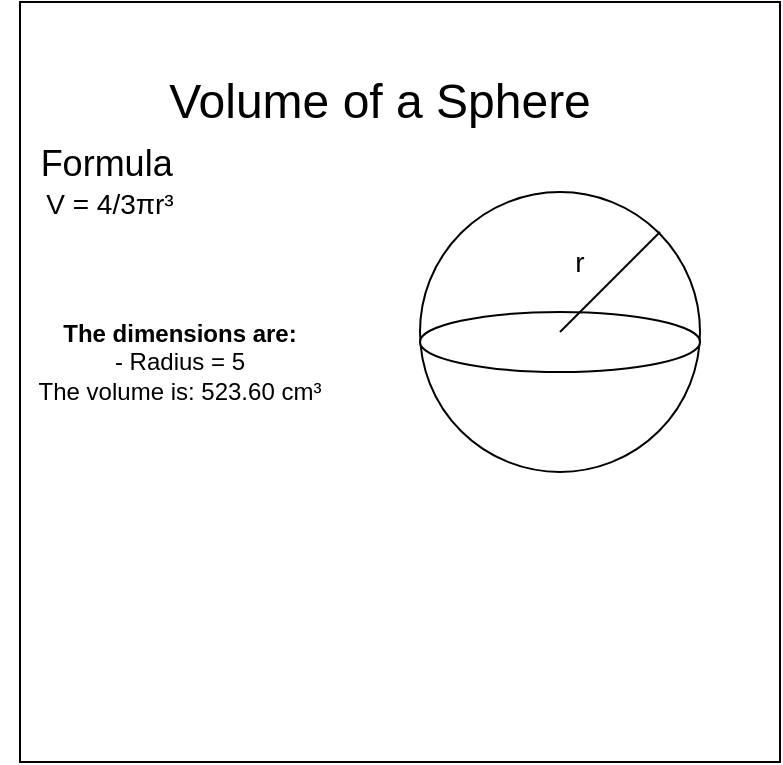<mxfile>
    <diagram id="z8iV_rXWGkDA2myCxf8j" name="Page-1">
        <mxGraphModel dx="594" dy="529" grid="1" gridSize="10" guides="1" tooltips="1" connect="1" arrows="1" fold="1" page="1" pageScale="1" pageWidth="827" pageHeight="1169" math="0" shadow="0">
            <root>
                <mxCell id="0"/>
                <mxCell id="1" parent="0"/>
                <mxCell id="2" value="" style="whiteSpace=wrap;html=1;aspect=fixed;" vertex="1" parent="1">
                    <mxGeometry x="50" y="5" width="380" height="380" as="geometry"/>
                </mxCell>
                <mxCell id="3" value="&lt;font style=&quot;font-size: 24px&quot;&gt;Volume of a Sphere&lt;/font&gt;" style="text;html=1;strokeColor=none;fillColor=none;align=center;verticalAlign=middle;whiteSpace=wrap;rounded=0;" vertex="1" parent="1">
                    <mxGeometry x="80" y="40" width="300" height="30" as="geometry"/>
                </mxCell>
                <mxCell id="4" value="&lt;font style=&quot;font-size: 18px&quot;&gt;Formula&lt;/font&gt;&amp;nbsp;&lt;br&gt;&lt;font style=&quot;font-size: 14px&quot;&gt;V = 4/3πr³&lt;/font&gt;" style="text;html=1;strokeColor=none;fillColor=none;align=center;verticalAlign=middle;whiteSpace=wrap;rounded=0;" vertex="1" parent="1">
                    <mxGeometry x="40" y="80" width="110" height="30" as="geometry"/>
                </mxCell>
                <mxCell id="5" value="&lt;div&gt;&lt;b&gt;The dimensions are:&lt;/b&gt;&lt;/div&gt;&lt;div&gt;- Radius = 5&lt;/div&gt;&lt;div&gt;The volume is: 523.60 cm³&lt;/div&gt;" style="text;html=1;strokeColor=none;fillColor=none;align=center;verticalAlign=middle;whiteSpace=wrap;rounded=0;" vertex="1" parent="1">
                    <mxGeometry x="50" y="170" width="160" height="30" as="geometry"/>
                </mxCell>
                <mxCell id="6" value="" style="ellipse;whiteSpace=wrap;html=1;aspect=fixed;" vertex="1" parent="1">
                    <mxGeometry x="250" y="100" width="140" height="140" as="geometry"/>
                </mxCell>
                <mxCell id="7" value="" style="ellipse;whiteSpace=wrap;html=1;fontSize=14;" vertex="1" parent="1">
                    <mxGeometry x="250" y="160" width="140" height="30" as="geometry"/>
                </mxCell>
                <mxCell id="8" value="" style="endArrow=none;html=1;fontSize=14;" edge="1" parent="1">
                    <mxGeometry width="50" height="50" relative="1" as="geometry">
                        <mxPoint x="320" y="170" as="sourcePoint"/>
                        <mxPoint x="370" y="120" as="targetPoint"/>
                        <Array as="points">
                            <mxPoint x="370" y="120"/>
                        </Array>
                    </mxGeometry>
                </mxCell>
                <mxCell id="9" value="r" style="text;html=1;strokeColor=none;fillColor=none;align=center;verticalAlign=middle;whiteSpace=wrap;rounded=0;fontSize=14;" vertex="1" parent="1">
                    <mxGeometry x="300" y="120" width="60" height="30" as="geometry"/>
                </mxCell>
            </root>
        </mxGraphModel>
    </diagram>
</mxfile>